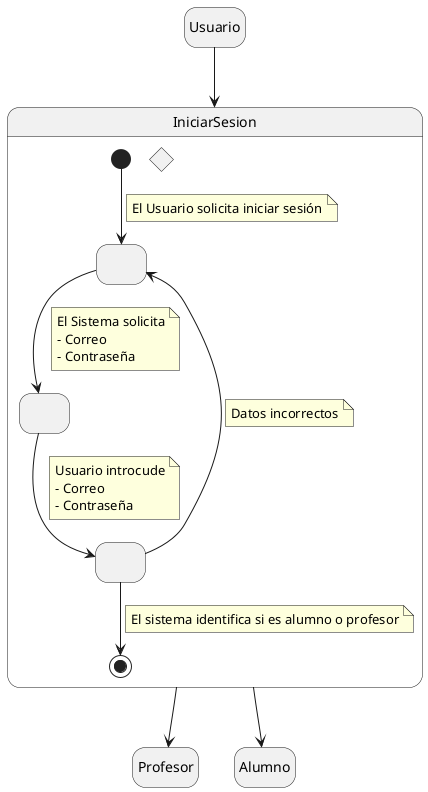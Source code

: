 @startuml

hide empty description

state Usuario
state IniciarSesion{
    state " " as Estado1
state " " as Estado2
state " " as Estado3

[*] --> Estado1
    note on link
        El Usuario solicita iniciar sesión
    end note
Estado1 --> Estado2
    note on link
        El Sistema solicita
        - Correo
        - Contraseña
    end note
    Estado2 --> Estado3
    note on link
        Usuario introcude
        - Correo
        - Contraseña
    end note
state rombo <<choice>>
        Estado3 --> [*]
    note on link
        El sistema identifica si es alumno o profesor
    end note

        Estado3 --> Estado1
    note on link
        Datos incorrectos
    end note
}
state Profesor
state Alumno


Usuario --> IniciarSesion
IniciarSesion --> Profesor
IniciarSesion --> Alumno

@enduml